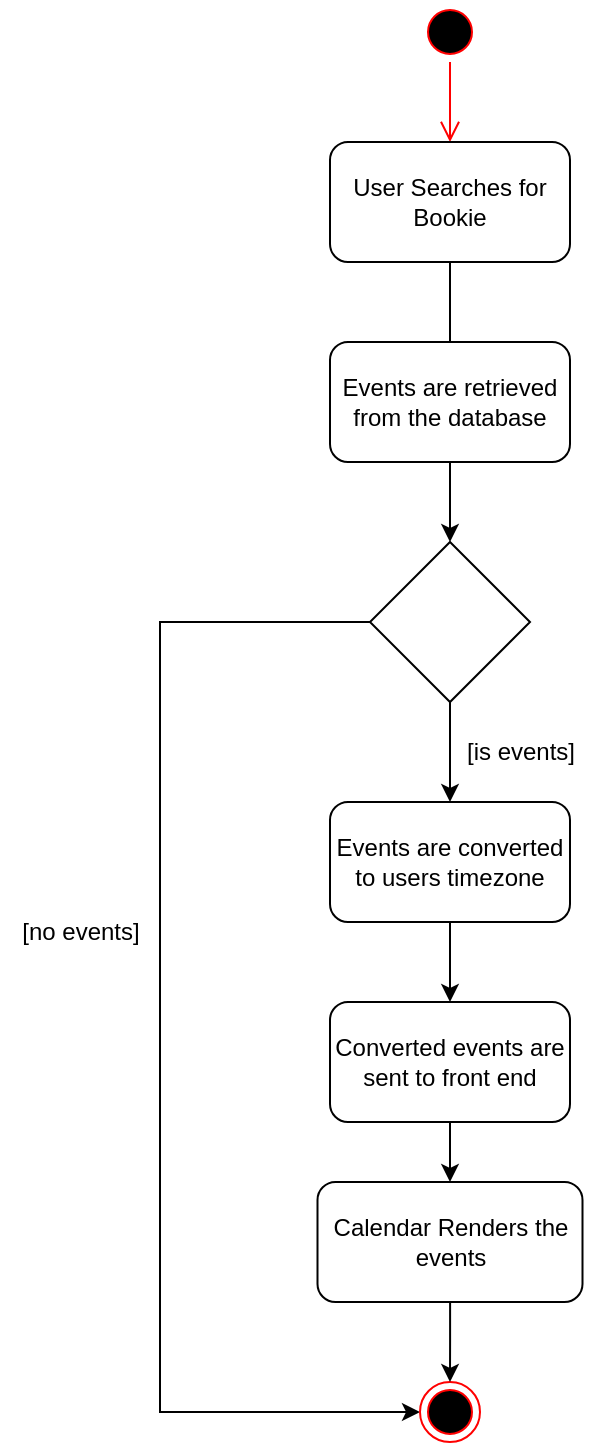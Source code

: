 <mxfile version="21.2.8" type="device">
  <diagram name="Page-1" id="O1oSEbBRvxV_fkB2SG3u">
    <mxGraphModel dx="702" dy="774" grid="1" gridSize="10" guides="1" tooltips="1" connect="1" arrows="1" fold="1" page="1" pageScale="1" pageWidth="850" pageHeight="1100" math="0" shadow="0">
      <root>
        <mxCell id="0" />
        <mxCell id="1" parent="0" />
        <mxCell id="V274inUJhTe--h5jXk2G-1" value="" style="ellipse;html=1;shape=startState;fillColor=#000000;strokeColor=#ff0000;" vertex="1" parent="1">
          <mxGeometry x="340" y="40" width="30" height="30" as="geometry" />
        </mxCell>
        <mxCell id="V274inUJhTe--h5jXk2G-2" value="" style="edgeStyle=orthogonalEdgeStyle;html=1;verticalAlign=bottom;endArrow=open;endSize=8;strokeColor=#ff0000;rounded=0;entryX=0.5;entryY=0;entryDx=0;entryDy=0;" edge="1" source="V274inUJhTe--h5jXk2G-1" parent="1" target="V274inUJhTe--h5jXk2G-3">
          <mxGeometry relative="1" as="geometry">
            <mxPoint x="355" y="190" as="targetPoint" />
          </mxGeometry>
        </mxCell>
        <mxCell id="V274inUJhTe--h5jXk2G-4" style="edgeStyle=orthogonalEdgeStyle;rounded=0;orthogonalLoop=1;jettySize=auto;html=1;exitX=0.5;exitY=1;exitDx=0;exitDy=0;" edge="1" parent="1" source="V274inUJhTe--h5jXk2G-3">
          <mxGeometry relative="1" as="geometry">
            <mxPoint x="355" y="250" as="targetPoint" />
          </mxGeometry>
        </mxCell>
        <mxCell id="V274inUJhTe--h5jXk2G-3" value="User Searches for Bookie " style="rounded=1;whiteSpace=wrap;html=1;" vertex="1" parent="1">
          <mxGeometry x="295" y="110" width="120" height="60" as="geometry" />
        </mxCell>
        <mxCell id="V274inUJhTe--h5jXk2G-12" style="edgeStyle=orthogonalEdgeStyle;rounded=0;orthogonalLoop=1;jettySize=auto;html=1;" edge="1" parent="1" source="V274inUJhTe--h5jXk2G-5">
          <mxGeometry relative="1" as="geometry">
            <mxPoint x="355" y="540" as="targetPoint" />
          </mxGeometry>
        </mxCell>
        <mxCell id="V274inUJhTe--h5jXk2G-5" value="Events are converted to users timezone " style="rounded=1;whiteSpace=wrap;html=1;" vertex="1" parent="1">
          <mxGeometry x="295" y="440" width="120" height="60" as="geometry" />
        </mxCell>
        <mxCell id="V274inUJhTe--h5jXk2G-9" style="edgeStyle=orthogonalEdgeStyle;rounded=0;orthogonalLoop=1;jettySize=auto;html=1;entryX=0;entryY=0.5;entryDx=0;entryDy=0;" edge="1" parent="1" source="V274inUJhTe--h5jXk2G-7" target="V274inUJhTe--h5jXk2G-8">
          <mxGeometry relative="1" as="geometry">
            <Array as="points">
              <mxPoint x="210" y="350" />
              <mxPoint x="210" y="745" />
            </Array>
          </mxGeometry>
        </mxCell>
        <mxCell id="V274inUJhTe--h5jXk2G-11" style="edgeStyle=orthogonalEdgeStyle;rounded=0;orthogonalLoop=1;jettySize=auto;html=1;entryX=0.5;entryY=0;entryDx=0;entryDy=0;" edge="1" parent="1" source="V274inUJhTe--h5jXk2G-7" target="V274inUJhTe--h5jXk2G-5">
          <mxGeometry relative="1" as="geometry" />
        </mxCell>
        <mxCell id="V274inUJhTe--h5jXk2G-7" value="" style="rhombus;whiteSpace=wrap;html=1;" vertex="1" parent="1">
          <mxGeometry x="315" y="310" width="80" height="80" as="geometry" />
        </mxCell>
        <mxCell id="V274inUJhTe--h5jXk2G-8" value="" style="ellipse;html=1;shape=endState;fillColor=#000000;strokeColor=#ff0000;" vertex="1" parent="1">
          <mxGeometry x="340" y="730" width="30" height="30" as="geometry" />
        </mxCell>
        <mxCell id="V274inUJhTe--h5jXk2G-10" value="[no events]" style="text;html=1;align=center;verticalAlign=middle;resizable=0;points=[];autosize=1;strokeColor=none;fillColor=none;" vertex="1" parent="1">
          <mxGeometry x="130" y="490" width="80" height="30" as="geometry" />
        </mxCell>
        <mxCell id="V274inUJhTe--h5jXk2G-15" style="edgeStyle=orthogonalEdgeStyle;rounded=0;orthogonalLoop=1;jettySize=auto;html=1;exitX=0.5;exitY=1;exitDx=0;exitDy=0;entryX=0.5;entryY=0;entryDx=0;entryDy=0;" edge="1" parent="1" source="V274inUJhTe--h5jXk2G-13" target="V274inUJhTe--h5jXk2G-14">
          <mxGeometry relative="1" as="geometry" />
        </mxCell>
        <mxCell id="V274inUJhTe--h5jXk2G-13" value="Converted events are sent to front end" style="rounded=1;whiteSpace=wrap;html=1;" vertex="1" parent="1">
          <mxGeometry x="295" y="540" width="120" height="60" as="geometry" />
        </mxCell>
        <mxCell id="V274inUJhTe--h5jXk2G-16" style="edgeStyle=orthogonalEdgeStyle;rounded=0;orthogonalLoop=1;jettySize=auto;html=1;entryX=0.5;entryY=0;entryDx=0;entryDy=0;" edge="1" parent="1" source="V274inUJhTe--h5jXk2G-14" target="V274inUJhTe--h5jXk2G-8">
          <mxGeometry relative="1" as="geometry" />
        </mxCell>
        <mxCell id="V274inUJhTe--h5jXk2G-14" value="Calendar Renders the events" style="rounded=1;whiteSpace=wrap;html=1;" vertex="1" parent="1">
          <mxGeometry x="288.75" y="630" width="132.5" height="60" as="geometry" />
        </mxCell>
        <mxCell id="V274inUJhTe--h5jXk2G-17" value="[is events]" style="text;html=1;align=center;verticalAlign=middle;resizable=0;points=[];autosize=1;strokeColor=none;fillColor=none;" vertex="1" parent="1">
          <mxGeometry x="350" y="400" width="80" height="30" as="geometry" />
        </mxCell>
        <mxCell id="V274inUJhTe--h5jXk2G-19" style="edgeStyle=orthogonalEdgeStyle;rounded=0;orthogonalLoop=1;jettySize=auto;html=1;exitX=0.5;exitY=1;exitDx=0;exitDy=0;entryX=0.5;entryY=0;entryDx=0;entryDy=0;" edge="1" parent="1" source="V274inUJhTe--h5jXk2G-18" target="V274inUJhTe--h5jXk2G-7">
          <mxGeometry relative="1" as="geometry" />
        </mxCell>
        <mxCell id="V274inUJhTe--h5jXk2G-18" value="Events are retrieved from the database" style="rounded=1;whiteSpace=wrap;html=1;" vertex="1" parent="1">
          <mxGeometry x="295" y="210" width="120" height="60" as="geometry" />
        </mxCell>
      </root>
    </mxGraphModel>
  </diagram>
</mxfile>
